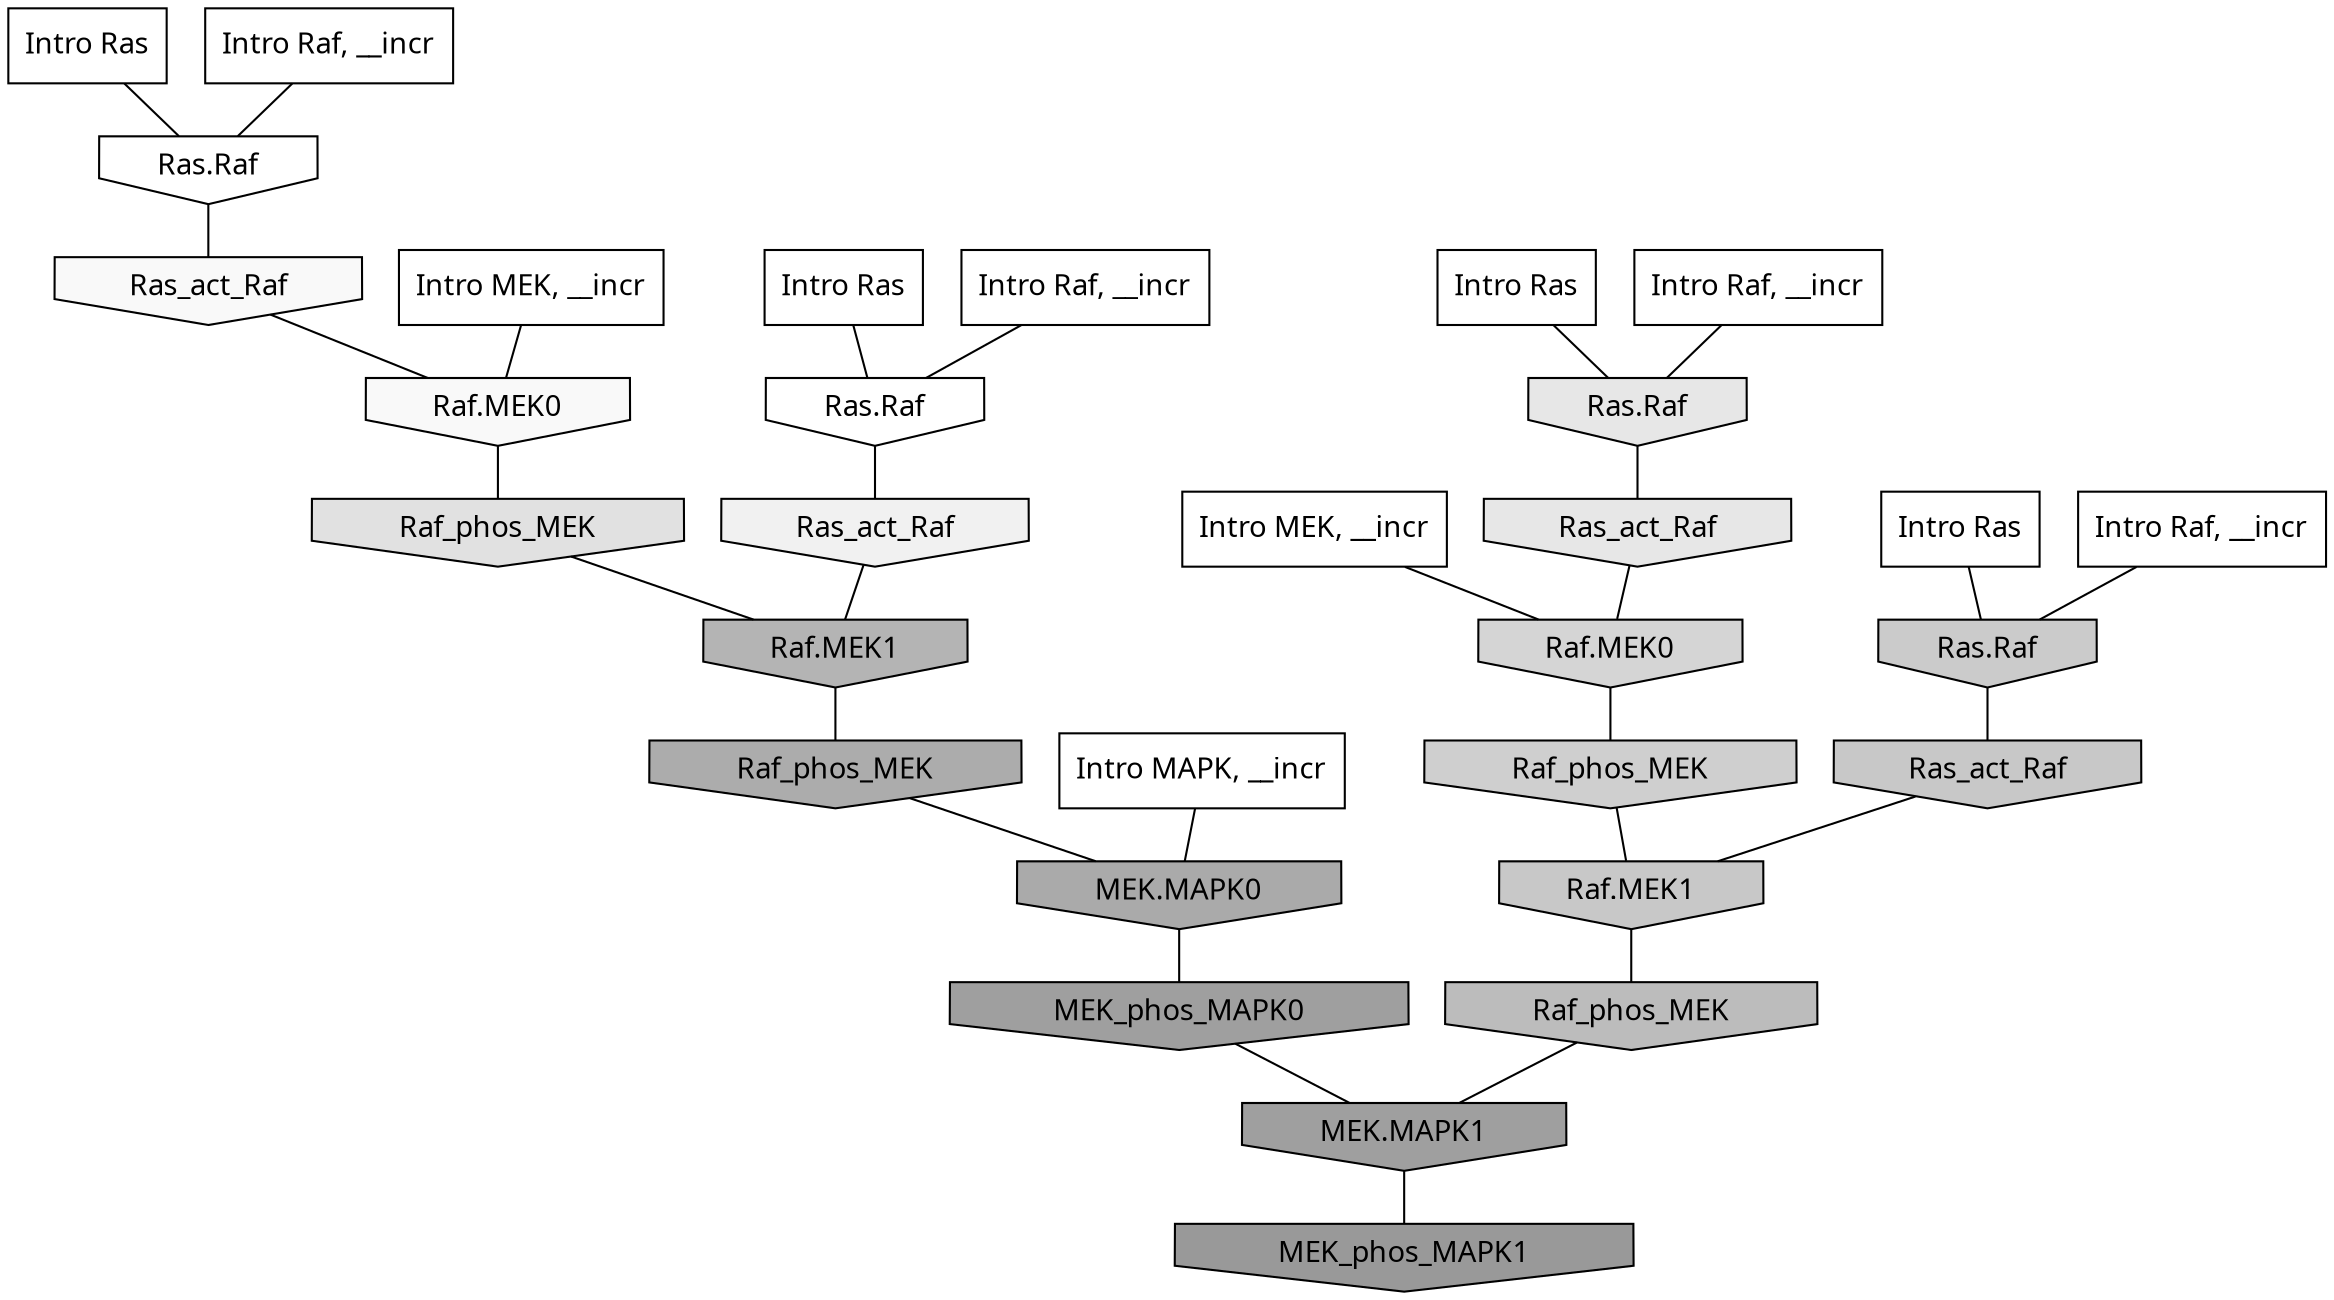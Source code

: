 digraph G{
  rankdir="TB";
  ranksep=0.30;
  node [fontname="CMU Serif"];
  edge [fontname="CMU Serif"];
  
  37 [label="Intro Ras", shape=rectangle, style=filled, fillcolor="0.000 0.000 1.000"]
  
  76 [label="Intro Ras", shape=rectangle, style=filled, fillcolor="0.000 0.000 1.000"]
  
  87 [label="Intro Ras", shape=rectangle, style=filled, fillcolor="0.000 0.000 1.000"]
  
  92 [label="Intro Ras", shape=rectangle, style=filled, fillcolor="0.000 0.000 1.000"]
  
  160 [label="Intro Raf, __incr", shape=rectangle, style=filled, fillcolor="0.000 0.000 1.000"]
  
  421 [label="Intro Raf, __incr", shape=rectangle, style=filled, fillcolor="0.000 0.000 1.000"]
  
  639 [label="Intro Raf, __incr", shape=rectangle, style=filled, fillcolor="0.000 0.000 1.000"]
  
  937 [label="Intro Raf, __incr", shape=rectangle, style=filled, fillcolor="0.000 0.000 1.000"]
  
  1523 [label="Intro MEK, __incr", shape=rectangle, style=filled, fillcolor="0.000 0.000 1.000"]
  
  1836 [label="Intro MEK, __incr", shape=rectangle, style=filled, fillcolor="0.000 0.000 1.000"]
  
  2565 [label="Intro MAPK, __incr", shape=rectangle, style=filled, fillcolor="0.000 0.000 1.000"]
  
  3209 [label="Ras.Raf", shape=invhouse, style=filled, fillcolor="0.000 0.000 1.000"]
  
  3254 [label="Ras.Raf", shape=invhouse, style=filled, fillcolor="0.000 0.000 1.000"]
  
  3495 [label="Ras_act_Raf", shape=invhouse, style=filled, fillcolor="0.000 0.000 0.974"]
  
  3497 [label="Raf.MEK0", shape=invhouse, style=filled, fillcolor="0.000 0.000 0.974"]
  
  3823 [label="Ras_act_Raf", shape=invhouse, style=filled, fillcolor="0.000 0.000 0.943"]
  
  4439 [label="Ras.Raf", shape=invhouse, style=filled, fillcolor="0.000 0.000 0.906"]
  
  4505 [label="Ras_act_Raf", shape=invhouse, style=filled, fillcolor="0.000 0.000 0.903"]
  
  4867 [label="Raf_phos_MEK", shape=invhouse, style=filled, fillcolor="0.000 0.000 0.882"]
  
  5772 [label="Raf.MEK0", shape=invhouse, style=filled, fillcolor="0.000 0.000 0.835"]
  
  6366 [label="Raf_phos_MEK", shape=invhouse, style=filled, fillcolor="0.000 0.000 0.809"]
  
  6724 [label="Ras.Raf", shape=invhouse, style=filled, fillcolor="0.000 0.000 0.796"]
  
  7157 [label="Ras_act_Raf", shape=invhouse, style=filled, fillcolor="0.000 0.000 0.783"]
  
  7159 [label="Raf.MEK1", shape=invhouse, style=filled, fillcolor="0.000 0.000 0.783"]
  
  8869 [label="Raf_phos_MEK", shape=invhouse, style=filled, fillcolor="0.000 0.000 0.736"]
  
  10443 [label="Raf.MEK1", shape=invhouse, style=filled, fillcolor="0.000 0.000 0.704"]
  
  12142 [label="Raf_phos_MEK", shape=invhouse, style=filled, fillcolor="0.000 0.000 0.675"]
  
  12780 [label="MEK.MAPK0", shape=invhouse, style=filled, fillcolor="0.000 0.000 0.666"]
  
  15793 [label="MEK_phos_MAPK0", shape=invhouse, style=filled, fillcolor="0.000 0.000 0.625"]
  
  15799 [label="MEK.MAPK1", shape=invhouse, style=filled, fillcolor="0.000 0.000 0.624"]
  
  16925 [label="MEK_phos_MAPK1", shape=invhouse, style=filled, fillcolor="0.000 0.000 0.600"]
  
  
  15799 -> 16925 [dir=none, color="0.000 0.000 0.000"] 
  15793 -> 15799 [dir=none, color="0.000 0.000 0.000"] 
  12780 -> 15793 [dir=none, color="0.000 0.000 0.000"] 
  12142 -> 12780 [dir=none, color="0.000 0.000 0.000"] 
  10443 -> 12142 [dir=none, color="0.000 0.000 0.000"] 
  8869 -> 15799 [dir=none, color="0.000 0.000 0.000"] 
  7159 -> 8869 [dir=none, color="0.000 0.000 0.000"] 
  7157 -> 7159 [dir=none, color="0.000 0.000 0.000"] 
  6724 -> 7157 [dir=none, color="0.000 0.000 0.000"] 
  6366 -> 7159 [dir=none, color="0.000 0.000 0.000"] 
  5772 -> 6366 [dir=none, color="0.000 0.000 0.000"] 
  4867 -> 10443 [dir=none, color="0.000 0.000 0.000"] 
  4505 -> 5772 [dir=none, color="0.000 0.000 0.000"] 
  4439 -> 4505 [dir=none, color="0.000 0.000 0.000"] 
  3823 -> 10443 [dir=none, color="0.000 0.000 0.000"] 
  3497 -> 4867 [dir=none, color="0.000 0.000 0.000"] 
  3495 -> 3497 [dir=none, color="0.000 0.000 0.000"] 
  3254 -> 3823 [dir=none, color="0.000 0.000 0.000"] 
  3209 -> 3495 [dir=none, color="0.000 0.000 0.000"] 
  2565 -> 12780 [dir=none, color="0.000 0.000 0.000"] 
  1836 -> 5772 [dir=none, color="0.000 0.000 0.000"] 
  1523 -> 3497 [dir=none, color="0.000 0.000 0.000"] 
  937 -> 3209 [dir=none, color="0.000 0.000 0.000"] 
  639 -> 3254 [dir=none, color="0.000 0.000 0.000"] 
  421 -> 4439 [dir=none, color="0.000 0.000 0.000"] 
  160 -> 6724 [dir=none, color="0.000 0.000 0.000"] 
  92 -> 6724 [dir=none, color="0.000 0.000 0.000"] 
  87 -> 4439 [dir=none, color="0.000 0.000 0.000"] 
  76 -> 3254 [dir=none, color="0.000 0.000 0.000"] 
  37 -> 3209 [dir=none, color="0.000 0.000 0.000"] 
  
  }

